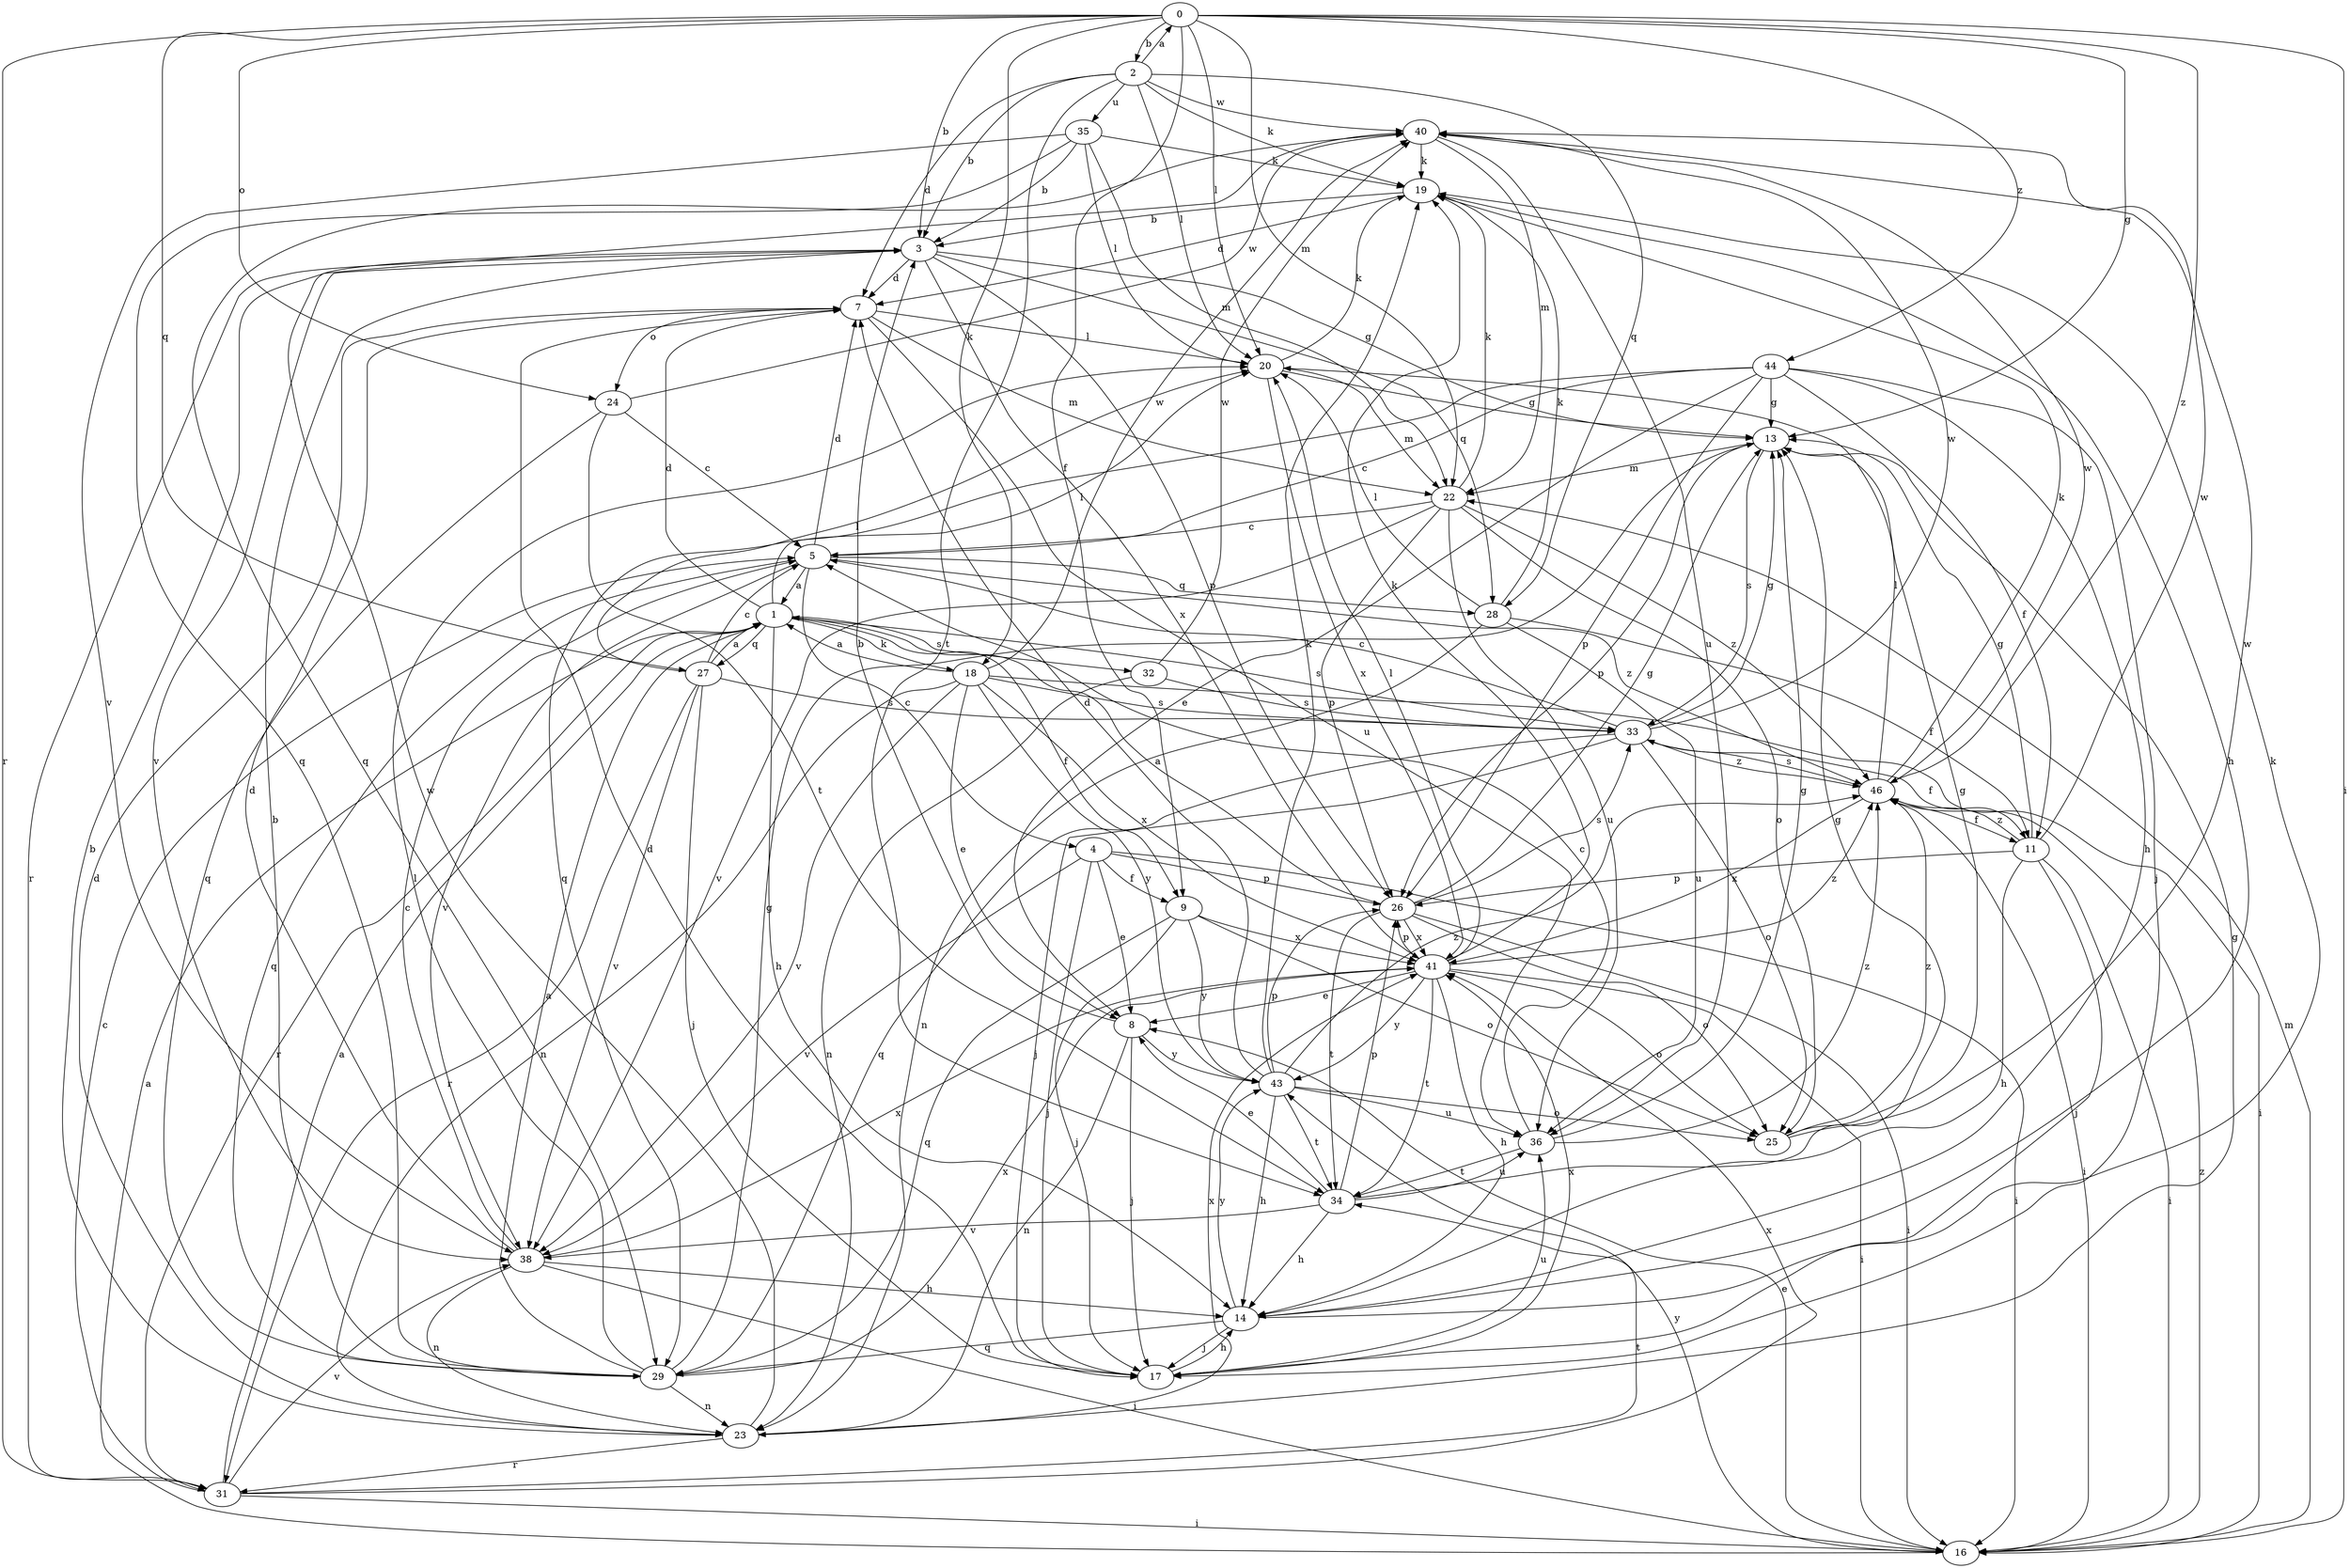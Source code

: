 strict digraph  {
0;
1;
2;
3;
4;
5;
7;
8;
9;
11;
13;
14;
16;
17;
18;
19;
20;
22;
23;
24;
25;
26;
27;
28;
29;
31;
32;
33;
34;
35;
36;
38;
40;
41;
43;
44;
46;
0 -> 2  [label=b];
0 -> 3  [label=b];
0 -> 9  [label=f];
0 -> 13  [label=g];
0 -> 16  [label=i];
0 -> 18  [label=k];
0 -> 20  [label=l];
0 -> 22  [label=m];
0 -> 24  [label=o];
0 -> 27  [label=q];
0 -> 31  [label=r];
0 -> 44  [label=z];
0 -> 46  [label=z];
1 -> 7  [label=d];
1 -> 9  [label=f];
1 -> 14  [label=h];
1 -> 18  [label=k];
1 -> 20  [label=l];
1 -> 27  [label=q];
1 -> 31  [label=r];
1 -> 32  [label=s];
1 -> 33  [label=s];
2 -> 0  [label=a];
2 -> 3  [label=b];
2 -> 7  [label=d];
2 -> 19  [label=k];
2 -> 20  [label=l];
2 -> 28  [label=q];
2 -> 34  [label=t];
2 -> 35  [label=u];
2 -> 40  [label=w];
3 -> 7  [label=d];
3 -> 13  [label=g];
3 -> 26  [label=p];
3 -> 28  [label=q];
3 -> 31  [label=r];
3 -> 38  [label=v];
3 -> 41  [label=x];
4 -> 8  [label=e];
4 -> 9  [label=f];
4 -> 16  [label=i];
4 -> 17  [label=j];
4 -> 26  [label=p];
4 -> 38  [label=v];
5 -> 1  [label=a];
5 -> 4  [label=c];
5 -> 7  [label=d];
5 -> 28  [label=q];
5 -> 29  [label=q];
5 -> 38  [label=v];
5 -> 46  [label=z];
7 -> 20  [label=l];
7 -> 22  [label=m];
7 -> 24  [label=o];
7 -> 36  [label=u];
8 -> 3  [label=b];
8 -> 17  [label=j];
8 -> 23  [label=n];
8 -> 43  [label=y];
9 -> 17  [label=j];
9 -> 25  [label=o];
9 -> 29  [label=q];
9 -> 41  [label=x];
9 -> 43  [label=y];
11 -> 13  [label=g];
11 -> 14  [label=h];
11 -> 16  [label=i];
11 -> 17  [label=j];
11 -> 26  [label=p];
11 -> 40  [label=w];
11 -> 46  [label=z];
13 -> 22  [label=m];
13 -> 26  [label=p];
13 -> 33  [label=s];
14 -> 17  [label=j];
14 -> 19  [label=k];
14 -> 29  [label=q];
14 -> 43  [label=y];
16 -> 1  [label=a];
16 -> 8  [label=e];
16 -> 22  [label=m];
16 -> 43  [label=y];
16 -> 46  [label=z];
17 -> 7  [label=d];
17 -> 14  [label=h];
17 -> 36  [label=u];
17 -> 41  [label=x];
18 -> 1  [label=a];
18 -> 8  [label=e];
18 -> 16  [label=i];
18 -> 23  [label=n];
18 -> 33  [label=s];
18 -> 38  [label=v];
18 -> 40  [label=w];
18 -> 41  [label=x];
18 -> 43  [label=y];
19 -> 3  [label=b];
19 -> 7  [label=d];
19 -> 14  [label=h];
20 -> 13  [label=g];
20 -> 19  [label=k];
20 -> 22  [label=m];
20 -> 41  [label=x];
22 -> 5  [label=c];
22 -> 19  [label=k];
22 -> 25  [label=o];
22 -> 26  [label=p];
22 -> 36  [label=u];
22 -> 38  [label=v];
22 -> 46  [label=z];
23 -> 3  [label=b];
23 -> 7  [label=d];
23 -> 13  [label=g];
23 -> 31  [label=r];
23 -> 40  [label=w];
23 -> 41  [label=x];
24 -> 5  [label=c];
24 -> 29  [label=q];
24 -> 34  [label=t];
24 -> 40  [label=w];
25 -> 13  [label=g];
25 -> 40  [label=w];
25 -> 46  [label=z];
26 -> 1  [label=a];
26 -> 13  [label=g];
26 -> 16  [label=i];
26 -> 25  [label=o];
26 -> 33  [label=s];
26 -> 34  [label=t];
26 -> 41  [label=x];
27 -> 1  [label=a];
27 -> 5  [label=c];
27 -> 17  [label=j];
27 -> 20  [label=l];
27 -> 31  [label=r];
27 -> 33  [label=s];
27 -> 38  [label=v];
28 -> 11  [label=f];
28 -> 19  [label=k];
28 -> 20  [label=l];
28 -> 23  [label=n];
28 -> 36  [label=u];
29 -> 1  [label=a];
29 -> 3  [label=b];
29 -> 13  [label=g];
29 -> 20  [label=l];
29 -> 23  [label=n];
29 -> 41  [label=x];
31 -> 1  [label=a];
31 -> 5  [label=c];
31 -> 16  [label=i];
31 -> 34  [label=t];
31 -> 38  [label=v];
31 -> 41  [label=x];
32 -> 23  [label=n];
32 -> 33  [label=s];
32 -> 40  [label=w];
33 -> 5  [label=c];
33 -> 11  [label=f];
33 -> 13  [label=g];
33 -> 17  [label=j];
33 -> 25  [label=o];
33 -> 29  [label=q];
33 -> 40  [label=w];
33 -> 46  [label=z];
34 -> 8  [label=e];
34 -> 13  [label=g];
34 -> 14  [label=h];
34 -> 26  [label=p];
34 -> 36  [label=u];
34 -> 38  [label=v];
35 -> 3  [label=b];
35 -> 19  [label=k];
35 -> 20  [label=l];
35 -> 22  [label=m];
35 -> 29  [label=q];
35 -> 38  [label=v];
36 -> 5  [label=c];
36 -> 13  [label=g];
36 -> 34  [label=t];
36 -> 46  [label=z];
38 -> 5  [label=c];
38 -> 7  [label=d];
38 -> 14  [label=h];
38 -> 16  [label=i];
38 -> 23  [label=n];
38 -> 41  [label=x];
40 -> 19  [label=k];
40 -> 22  [label=m];
40 -> 29  [label=q];
40 -> 36  [label=u];
41 -> 8  [label=e];
41 -> 14  [label=h];
41 -> 16  [label=i];
41 -> 19  [label=k];
41 -> 20  [label=l];
41 -> 25  [label=o];
41 -> 26  [label=p];
41 -> 34  [label=t];
41 -> 43  [label=y];
41 -> 46  [label=z];
43 -> 7  [label=d];
43 -> 14  [label=h];
43 -> 19  [label=k];
43 -> 25  [label=o];
43 -> 26  [label=p];
43 -> 34  [label=t];
43 -> 36  [label=u];
43 -> 46  [label=z];
44 -> 5  [label=c];
44 -> 8  [label=e];
44 -> 11  [label=f];
44 -> 13  [label=g];
44 -> 14  [label=h];
44 -> 17  [label=j];
44 -> 26  [label=p];
44 -> 29  [label=q];
46 -> 11  [label=f];
46 -> 16  [label=i];
46 -> 19  [label=k];
46 -> 20  [label=l];
46 -> 33  [label=s];
46 -> 40  [label=w];
46 -> 41  [label=x];
}
